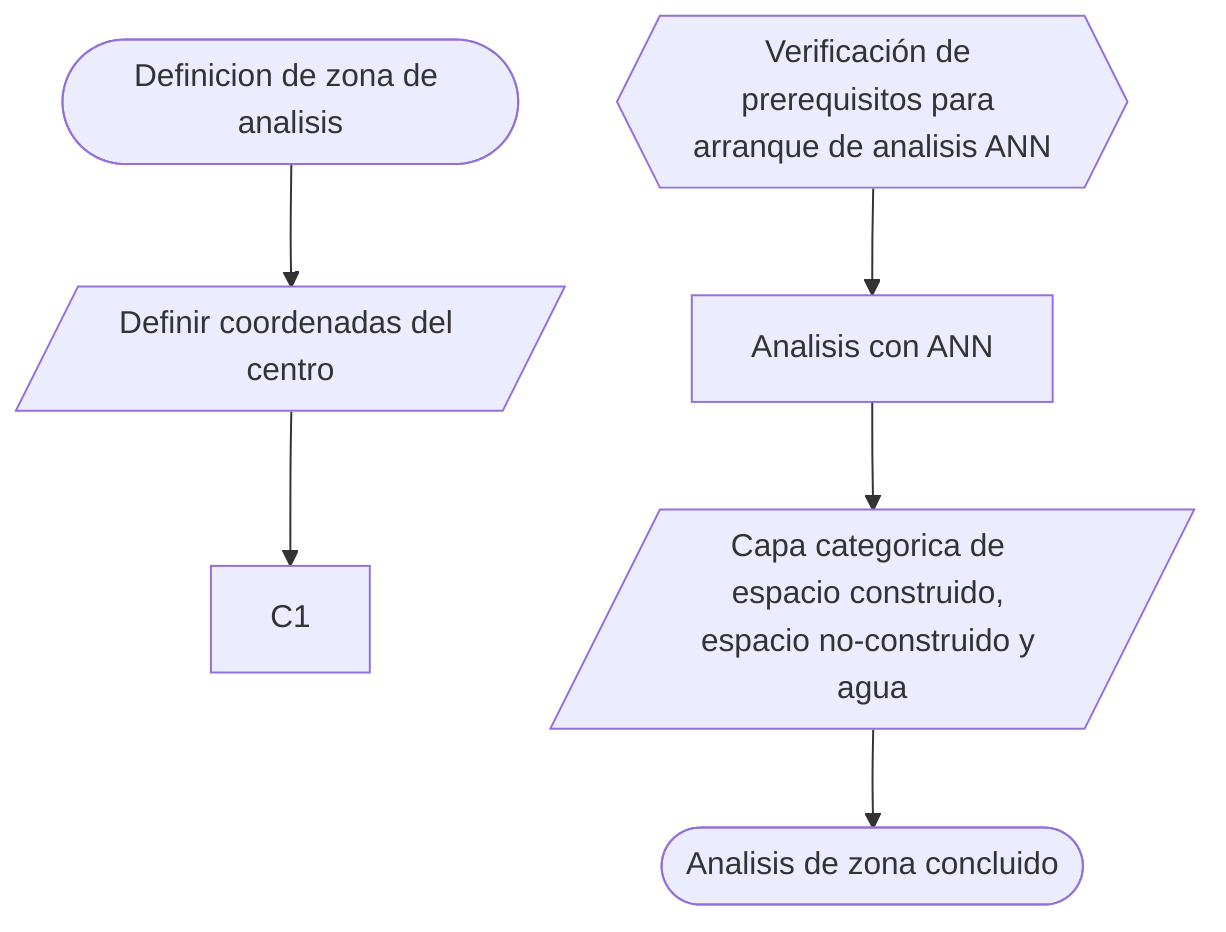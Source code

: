 flowchart TD
  A1([Definicion de zona de analisis])-->B1
  B1[/Definir coordenadas del centro/]-->C1
  J1{{Verificación de prerequisitos para arranque de analisis ANN}}-->K1
  K1[Analisis con ANN]-->M1
  M1[/Capa categorica de espacio construido, espacio no-construido y agua/]-->Z1
  Z1([Analisis de zona concluido])